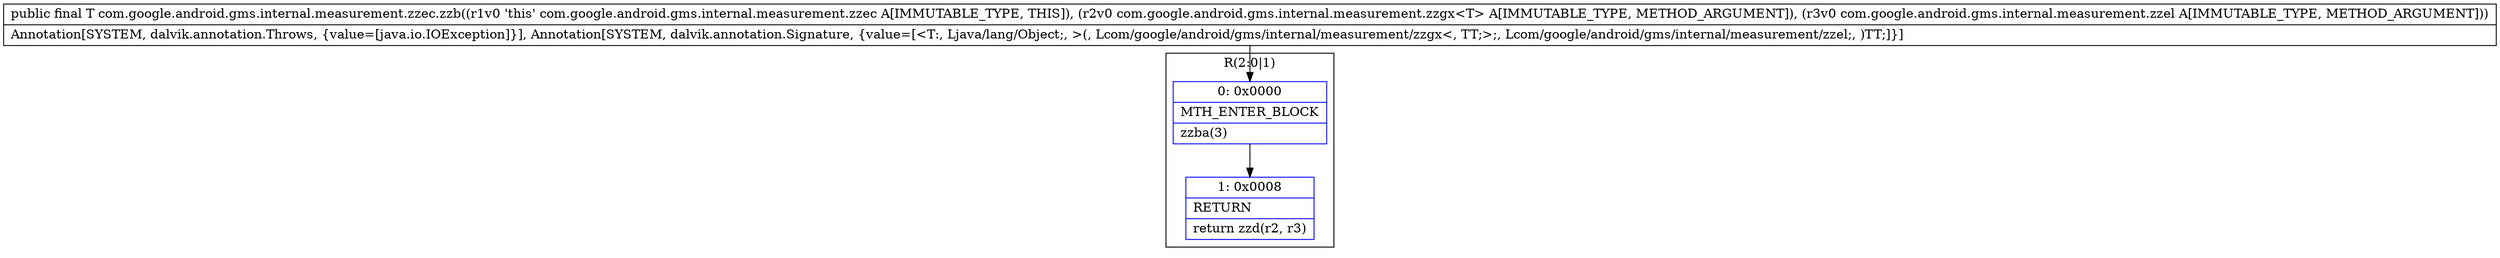 digraph "CFG forcom.google.android.gms.internal.measurement.zzec.zzb(Lcom\/google\/android\/gms\/internal\/measurement\/zzgx;Lcom\/google\/android\/gms\/internal\/measurement\/zzel;)Ljava\/lang\/Object;" {
subgraph cluster_Region_56136290 {
label = "R(2:0|1)";
node [shape=record,color=blue];
Node_0 [shape=record,label="{0\:\ 0x0000|MTH_ENTER_BLOCK\l|zzba(3)\l}"];
Node_1 [shape=record,label="{1\:\ 0x0008|RETURN\l|return zzd(r2, r3)\l}"];
}
MethodNode[shape=record,label="{public final T com.google.android.gms.internal.measurement.zzec.zzb((r1v0 'this' com.google.android.gms.internal.measurement.zzec A[IMMUTABLE_TYPE, THIS]), (r2v0 com.google.android.gms.internal.measurement.zzgx\<T\> A[IMMUTABLE_TYPE, METHOD_ARGUMENT]), (r3v0 com.google.android.gms.internal.measurement.zzel A[IMMUTABLE_TYPE, METHOD_ARGUMENT]))  | Annotation[SYSTEM, dalvik.annotation.Throws, \{value=[java.io.IOException]\}], Annotation[SYSTEM, dalvik.annotation.Signature, \{value=[\<T:, Ljava\/lang\/Object;, \>(, Lcom\/google\/android\/gms\/internal\/measurement\/zzgx\<, TT;\>;, Lcom\/google\/android\/gms\/internal\/measurement\/zzel;, )TT;]\}]\l}"];
MethodNode -> Node_0;
Node_0 -> Node_1;
}

